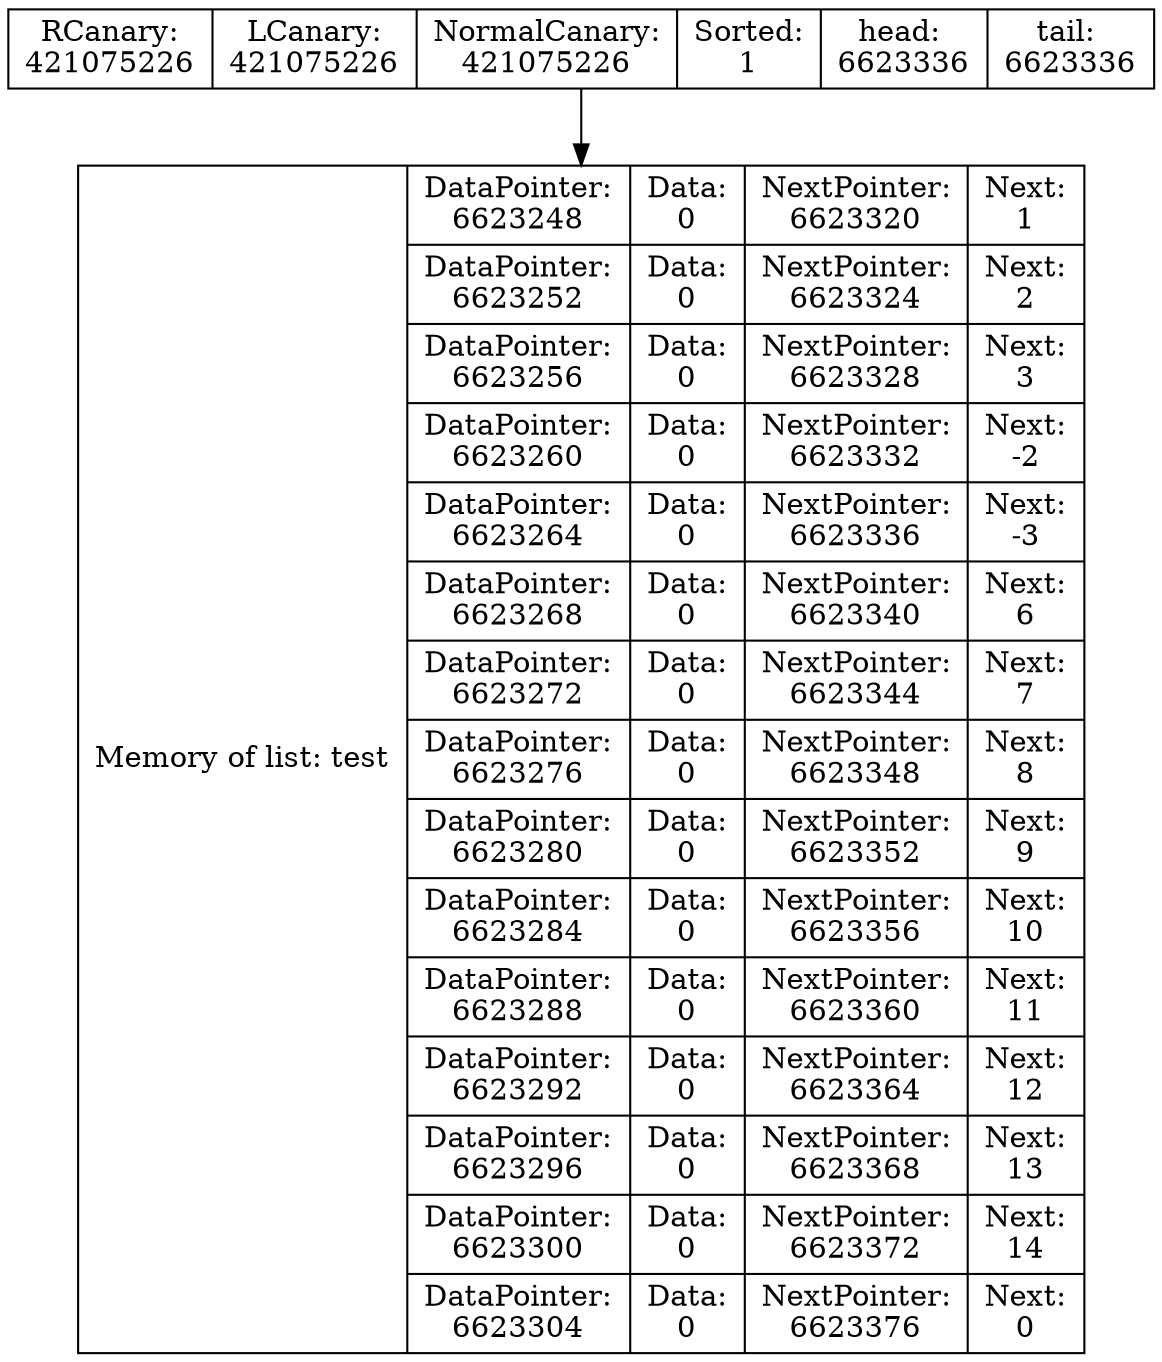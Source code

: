 digraph G{
data [shape=record,label="{Memory of list: test} | {{DataPointer:\n6623248 | Data:\n0 | NextPointer:\n6623320 | Next:\n1}
| {DataPointer:\n6623252 | Data:\n0 | NextPointer:\n6623324 | Next:\n2}
| {DataPointer:\n6623256 | Data:\n0 | NextPointer:\n6623328 | Next:\n3}
| {DataPointer:\n6623260 | Data:\n0 | NextPointer:\n6623332 | Next:\n-2}
| {DataPointer:\n6623264 | Data:\n0 | NextPointer:\n6623336 | Next:\n-3}
| {DataPointer:\n6623268 | Data:\n0 | NextPointer:\n6623340 | Next:\n6}
| {DataPointer:\n6623272 | Data:\n0 | NextPointer:\n6623344 | Next:\n7}
| {DataPointer:\n6623276 | Data:\n0 | NextPointer:\n6623348 | Next:\n8}
| {DataPointer:\n6623280 | Data:\n0 | NextPointer:\n6623352 | Next:\n9}
| {DataPointer:\n6623284 | Data:\n0 | NextPointer:\n6623356 | Next:\n10}
| {DataPointer:\n6623288 | Data:\n0 | NextPointer:\n6623360 | Next:\n11}
| {DataPointer:\n6623292 | Data:\n0 | NextPointer:\n6623364 | Next:\n12}
| {DataPointer:\n6623296 | Data:\n0 | NextPointer:\n6623368 | Next:\n13}
| {DataPointer:\n6623300 | Data:\n0 | NextPointer:\n6623372 | Next:\n14}
| {DataPointer:\n6623304 | Data:\n0 | NextPointer:\n6623376 | Next:\n0}
}"];
Shild [shape=record,label=" RCanary:\n421075226 | LCanary:\n421075226  | NormalCanary:\n421075226 | Sorted:\n1 | head: \n6623336 | tail: \n6623336 "];
Shild->data
}
